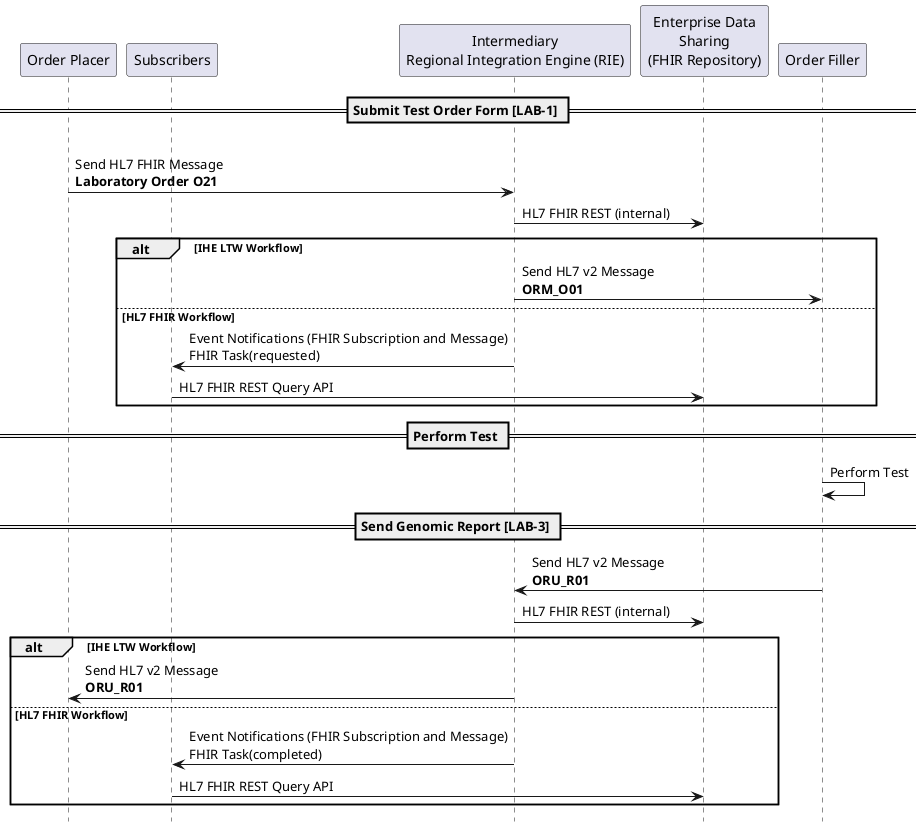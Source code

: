 @startuml

hide footbox

participant "Order Placer" as EPR
participant "Subscribers" as Subscribers
participant "Intermediary\nRegional Integration Engine (RIE)" as TIE
participant "Enterprise Data\nSharing\n(FHIR Repository)" as CDR
participant "Order Filler" as LIMS


== Submit Test Order Form [LAB-1] ==

EPR -> TIE: \nSend HL7 FHIR Message\n**Laboratory Order O21**
TIE -> CDR: HL7 FHIR REST (internal)
alt IHE LTW Workflow
TIE -> LIMS: Send HL7 v2 Message\n**ORM_O01**
else HL7 FHIR Workflow
TIE -> Subscribers: Event Notifications (FHIR Subscription and Message)\nFHIR Task(requested)
Subscribers -> CDR: HL7 FHIR REST Query API
end

== Perform Test ==

LIMS -> LIMS: Perform Test

== Send Genomic Report [LAB-3] ==

LIMS -> TIE: Send HL7 v2 Message\n**ORU_R01**

TIE -> CDR: HL7 FHIR REST (internal)
alt IHE LTW Workflow
TIE -> EPR: Send HL7 v2 Message\n**ORU_R01**
else HL7 FHIR Workflow
TIE -> Subscribers: Event Notifications (FHIR Subscription and Message)\nFHIR Task(completed)
Subscribers -> CDR: HL7 FHIR REST Query API
end

@enduml
